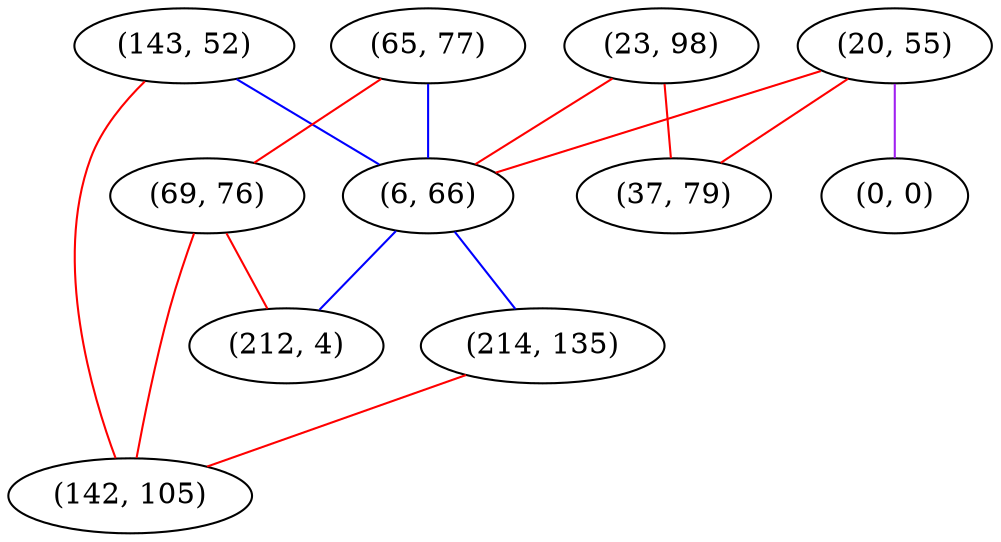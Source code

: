graph "" {
"(20, 55)";
"(0, 0)";
"(143, 52)";
"(65, 77)";
"(69, 76)";
"(23, 98)";
"(6, 66)";
"(214, 135)";
"(142, 105)";
"(212, 4)";
"(37, 79)";
"(20, 55)" -- "(0, 0)"  [color=purple, key=0, weight=4];
"(20, 55)" -- "(37, 79)"  [color=red, key=0, weight=1];
"(20, 55)" -- "(6, 66)"  [color=red, key=0, weight=1];
"(143, 52)" -- "(142, 105)"  [color=red, key=0, weight=1];
"(143, 52)" -- "(6, 66)"  [color=blue, key=0, weight=3];
"(65, 77)" -- "(69, 76)"  [color=red, key=0, weight=1];
"(65, 77)" -- "(6, 66)"  [color=blue, key=0, weight=3];
"(69, 76)" -- "(142, 105)"  [color=red, key=0, weight=1];
"(69, 76)" -- "(212, 4)"  [color=red, key=0, weight=1];
"(23, 98)" -- "(6, 66)"  [color=red, key=0, weight=1];
"(23, 98)" -- "(37, 79)"  [color=red, key=0, weight=1];
"(6, 66)" -- "(214, 135)"  [color=blue, key=0, weight=3];
"(6, 66)" -- "(212, 4)"  [color=blue, key=0, weight=3];
"(214, 135)" -- "(142, 105)"  [color=red, key=0, weight=1];
}
